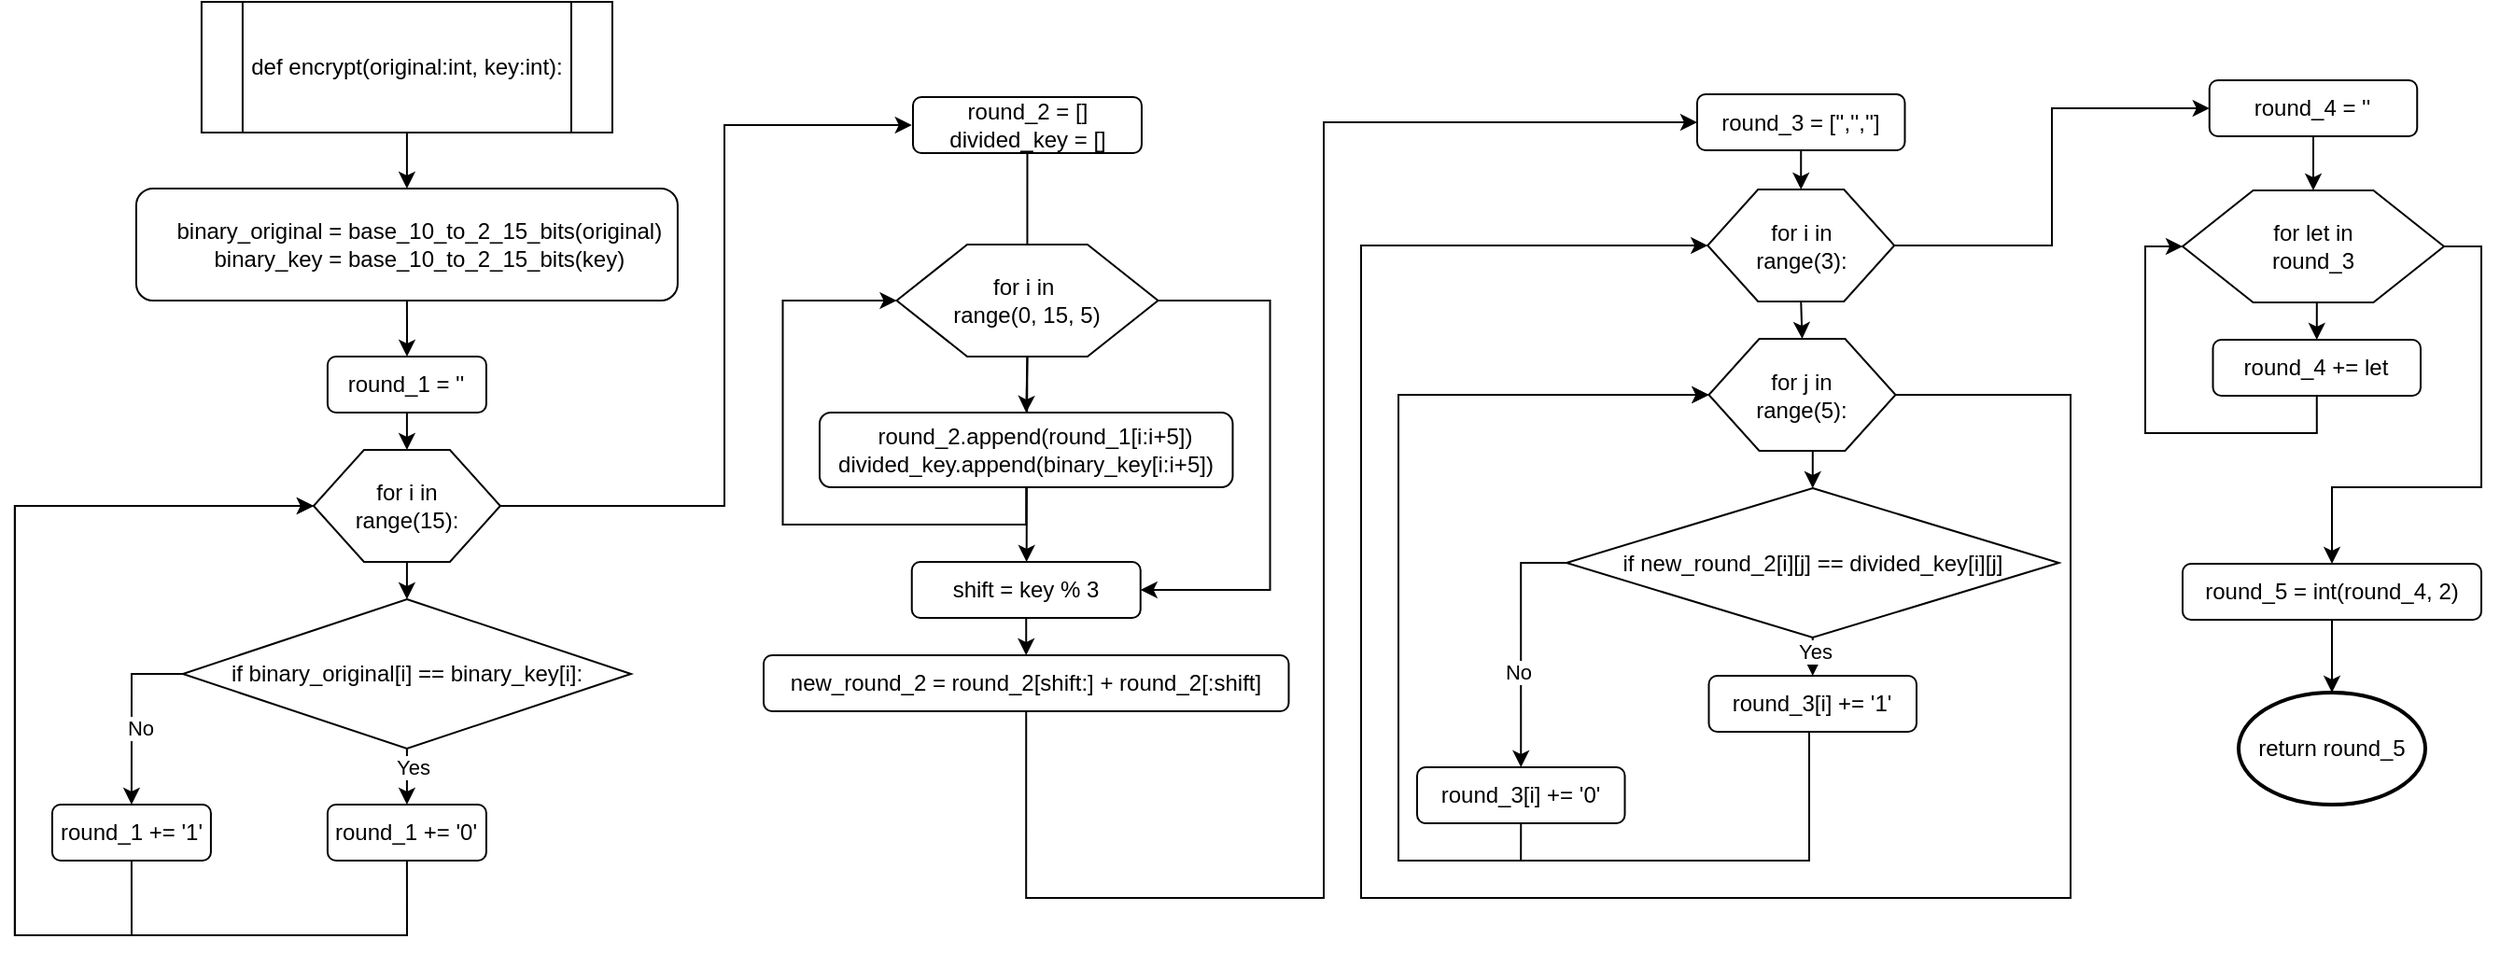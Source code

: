 <mxfile version="24.7.16">
  <diagram id="C5RBs43oDa-KdzZeNtuy" name="Page-1">
    <mxGraphModel dx="2607" dy="1353" grid="1" gridSize="10" guides="1" tooltips="1" connect="1" arrows="1" fold="1" page="1" pageScale="1" pageWidth="827" pageHeight="1169" math="0" shadow="0">
      <root>
        <mxCell id="WIyWlLk6GJQsqaUBKTNV-0" />
        <mxCell id="WIyWlLk6GJQsqaUBKTNV-1" parent="WIyWlLk6GJQsqaUBKTNV-0" />
        <mxCell id="J2dyGMC0eDG8jGoPul1R-4" style="edgeStyle=orthogonalEdgeStyle;rounded=0;orthogonalLoop=1;jettySize=auto;html=1;exitX=0.5;exitY=1;exitDx=0;exitDy=0;entryX=0.5;entryY=0;entryDx=0;entryDy=0;" edge="1" parent="WIyWlLk6GJQsqaUBKTNV-1" source="J2dyGMC0eDG8jGoPul1R-1" target="J2dyGMC0eDG8jGoPul1R-3">
          <mxGeometry relative="1" as="geometry" />
        </mxCell>
        <mxCell id="J2dyGMC0eDG8jGoPul1R-1" value="def encrypt(original:int, key:int):" style="shape=process;whiteSpace=wrap;html=1;backgroundOutline=1;" vertex="1" parent="WIyWlLk6GJQsqaUBKTNV-1">
          <mxGeometry x="158.96" y="60" width="220" height="70" as="geometry" />
        </mxCell>
        <mxCell id="J2dyGMC0eDG8jGoPul1R-6" style="edgeStyle=orthogonalEdgeStyle;rounded=0;orthogonalLoop=1;jettySize=auto;html=1;exitX=0.5;exitY=1;exitDx=0;exitDy=0;" edge="1" parent="WIyWlLk6GJQsqaUBKTNV-1" source="J2dyGMC0eDG8jGoPul1R-3" target="J2dyGMC0eDG8jGoPul1R-5">
          <mxGeometry relative="1" as="geometry" />
        </mxCell>
        <mxCell id="J2dyGMC0eDG8jGoPul1R-3" value="&amp;nbsp;&amp;nbsp;&amp;nbsp; binary_original = base_10_to_2_15_bits(original) &lt;br&gt;&amp;nbsp;&amp;nbsp;&amp;nbsp; binary_key = base_10_to_2_15_bits(key)" style="rounded=1;whiteSpace=wrap;html=1;" vertex="1" parent="WIyWlLk6GJQsqaUBKTNV-1">
          <mxGeometry x="123.96" y="160" width="290" height="60" as="geometry" />
        </mxCell>
        <mxCell id="J2dyGMC0eDG8jGoPul1R-12" style="edgeStyle=orthogonalEdgeStyle;rounded=0;orthogonalLoop=1;jettySize=auto;html=1;exitX=0.5;exitY=1;exitDx=0;exitDy=0;entryX=0.5;entryY=0;entryDx=0;entryDy=0;" edge="1" parent="WIyWlLk6GJQsqaUBKTNV-1" source="J2dyGMC0eDG8jGoPul1R-5" target="J2dyGMC0eDG8jGoPul1R-8">
          <mxGeometry relative="1" as="geometry" />
        </mxCell>
        <mxCell id="J2dyGMC0eDG8jGoPul1R-5" value="round_1 = &#39;&#39;" style="rounded=1;whiteSpace=wrap;html=1;" vertex="1" parent="WIyWlLk6GJQsqaUBKTNV-1">
          <mxGeometry x="226.46" y="250" width="85" height="30" as="geometry" />
        </mxCell>
        <mxCell id="J2dyGMC0eDG8jGoPul1R-10" value="" style="group" vertex="1" connectable="0" parent="WIyWlLk6GJQsqaUBKTNV-1">
          <mxGeometry x="218.96" y="300" width="100" height="60" as="geometry" />
        </mxCell>
        <mxCell id="J2dyGMC0eDG8jGoPul1R-8" value="" style="verticalLabelPosition=bottom;verticalAlign=top;html=1;shape=hexagon;perimeter=hexagonPerimeter2;arcSize=6;size=0.27;" vertex="1" parent="J2dyGMC0eDG8jGoPul1R-10">
          <mxGeometry width="100" height="60" as="geometry" />
        </mxCell>
        <mxCell id="J2dyGMC0eDG8jGoPul1R-9" value="for i in range(15):" style="text;html=1;align=center;verticalAlign=middle;whiteSpace=wrap;rounded=0;" vertex="1" parent="J2dyGMC0eDG8jGoPul1R-10">
          <mxGeometry x="20" y="15" width="60" height="30" as="geometry" />
        </mxCell>
        <mxCell id="J2dyGMC0eDG8jGoPul1R-19" style="edgeStyle=orthogonalEdgeStyle;rounded=0;orthogonalLoop=1;jettySize=auto;html=1;exitX=0;exitY=0.5;exitDx=0;exitDy=0;entryX=0.5;entryY=0;entryDx=0;entryDy=0;" edge="1" parent="WIyWlLk6GJQsqaUBKTNV-1" source="J2dyGMC0eDG8jGoPul1R-13" target="J2dyGMC0eDG8jGoPul1R-17">
          <mxGeometry relative="1" as="geometry" />
        </mxCell>
        <mxCell id="J2dyGMC0eDG8jGoPul1R-187" value="No" style="edgeLabel;html=1;align=center;verticalAlign=middle;resizable=0;points=[];" vertex="1" connectable="0" parent="J2dyGMC0eDG8jGoPul1R-19">
          <mxGeometry x="0.153" y="4" relative="1" as="geometry">
            <mxPoint as="offset" />
          </mxGeometry>
        </mxCell>
        <mxCell id="J2dyGMC0eDG8jGoPul1R-20" style="edgeStyle=orthogonalEdgeStyle;rounded=0;orthogonalLoop=1;jettySize=auto;html=1;exitX=0.5;exitY=1;exitDx=0;exitDy=0;entryX=0.5;entryY=0;entryDx=0;entryDy=0;" edge="1" parent="WIyWlLk6GJQsqaUBKTNV-1" source="J2dyGMC0eDG8jGoPul1R-13" target="J2dyGMC0eDG8jGoPul1R-15">
          <mxGeometry relative="1" as="geometry" />
        </mxCell>
        <mxCell id="J2dyGMC0eDG8jGoPul1R-186" value="Yes" style="edgeLabel;html=1;align=center;verticalAlign=middle;resizable=0;points=[];" vertex="1" connectable="0" parent="J2dyGMC0eDG8jGoPul1R-20">
          <mxGeometry x="-0.333" y="3" relative="1" as="geometry">
            <mxPoint as="offset" />
          </mxGeometry>
        </mxCell>
        <mxCell id="J2dyGMC0eDG8jGoPul1R-13" value="if binary_original[i] == binary_key[i]:" style="rhombus;whiteSpace=wrap;html=1;" vertex="1" parent="WIyWlLk6GJQsqaUBKTNV-1">
          <mxGeometry x="148.96" y="380" width="240" height="80" as="geometry" />
        </mxCell>
        <mxCell id="J2dyGMC0eDG8jGoPul1R-14" style="edgeStyle=orthogonalEdgeStyle;rounded=0;orthogonalLoop=1;jettySize=auto;html=1;exitX=0.5;exitY=1;exitDx=0;exitDy=0;entryX=0.5;entryY=0;entryDx=0;entryDy=0;" edge="1" parent="WIyWlLk6GJQsqaUBKTNV-1" source="J2dyGMC0eDG8jGoPul1R-8" target="J2dyGMC0eDG8jGoPul1R-13">
          <mxGeometry relative="1" as="geometry" />
        </mxCell>
        <mxCell id="J2dyGMC0eDG8jGoPul1R-47" style="edgeStyle=orthogonalEdgeStyle;rounded=0;orthogonalLoop=1;jettySize=auto;html=1;exitX=0.5;exitY=1;exitDx=0;exitDy=0;entryX=0;entryY=0.5;entryDx=0;entryDy=0;" edge="1" parent="WIyWlLk6GJQsqaUBKTNV-1" source="J2dyGMC0eDG8jGoPul1R-15" target="J2dyGMC0eDG8jGoPul1R-8">
          <mxGeometry relative="1" as="geometry">
            <Array as="points">
              <mxPoint x="268.96" y="560" />
              <mxPoint x="58.96" y="560" />
              <mxPoint x="58.96" y="330" />
            </Array>
          </mxGeometry>
        </mxCell>
        <mxCell id="J2dyGMC0eDG8jGoPul1R-15" value="round_1 += &#39;0&#39;" style="rounded=1;whiteSpace=wrap;html=1;" vertex="1" parent="WIyWlLk6GJQsqaUBKTNV-1">
          <mxGeometry x="226.46" y="490" width="85" height="30" as="geometry" />
        </mxCell>
        <mxCell id="J2dyGMC0eDG8jGoPul1R-48" style="edgeStyle=orthogonalEdgeStyle;rounded=0;orthogonalLoop=1;jettySize=auto;html=1;exitX=0.5;exitY=1;exitDx=0;exitDy=0;" edge="1" parent="WIyWlLk6GJQsqaUBKTNV-1" source="J2dyGMC0eDG8jGoPul1R-17">
          <mxGeometry relative="1" as="geometry">
            <mxPoint x="218.96" y="330" as="targetPoint" />
            <Array as="points">
              <mxPoint x="120.96" y="560" />
              <mxPoint x="58.96" y="560" />
              <mxPoint x="58.96" y="330" />
            </Array>
          </mxGeometry>
        </mxCell>
        <mxCell id="J2dyGMC0eDG8jGoPul1R-17" value="round_1 += &#39;1&#39;" style="rounded=1;whiteSpace=wrap;html=1;" vertex="1" parent="WIyWlLk6GJQsqaUBKTNV-1">
          <mxGeometry x="78.96" y="490" width="85" height="30" as="geometry" />
        </mxCell>
        <mxCell id="J2dyGMC0eDG8jGoPul1R-166" style="edgeStyle=orthogonalEdgeStyle;rounded=0;orthogonalLoop=1;jettySize=auto;html=1;exitX=0.5;exitY=1;exitDx=0;exitDy=0;" edge="1" parent="WIyWlLk6GJQsqaUBKTNV-1" source="J2dyGMC0eDG8jGoPul1R-21">
          <mxGeometry relative="1" as="geometry">
            <mxPoint x="600.826" y="360" as="targetPoint" />
          </mxGeometry>
        </mxCell>
        <mxCell id="J2dyGMC0eDG8jGoPul1R-21" value="round_2 = []&lt;br&gt;divided_key = []" style="rounded=1;whiteSpace=wrap;html=1;" vertex="1" parent="WIyWlLk6GJQsqaUBKTNV-1">
          <mxGeometry x="539.99" y="111" width="122.5" height="30" as="geometry" />
        </mxCell>
        <mxCell id="J2dyGMC0eDG8jGoPul1R-33" value="" style="group" vertex="1" connectable="0" parent="WIyWlLk6GJQsqaUBKTNV-1">
          <mxGeometry x="531.25" y="190" width="140" height="60" as="geometry" />
        </mxCell>
        <mxCell id="J2dyGMC0eDG8jGoPul1R-34" value="" style="verticalLabelPosition=bottom;verticalAlign=top;html=1;shape=hexagon;perimeter=hexagonPerimeter2;arcSize=6;size=0.27;" vertex="1" parent="J2dyGMC0eDG8jGoPul1R-33">
          <mxGeometry width="140" height="60" as="geometry" />
        </mxCell>
        <mxCell id="J2dyGMC0eDG8jGoPul1R-35" value="&lt;div&gt;for i in&amp;nbsp;&lt;/div&gt;&lt;div&gt;range(0, 15, 5)&lt;/div&gt;" style="text;html=1;align=center;verticalAlign=middle;whiteSpace=wrap;rounded=0;" vertex="1" parent="J2dyGMC0eDG8jGoPul1R-33">
          <mxGeometry x="28" y="15" width="84" height="30" as="geometry" />
        </mxCell>
        <mxCell id="J2dyGMC0eDG8jGoPul1R-39" style="edgeStyle=orthogonalEdgeStyle;rounded=0;orthogonalLoop=1;jettySize=auto;html=1;exitX=0.5;exitY=1;exitDx=0;exitDy=0;" edge="1" parent="WIyWlLk6GJQsqaUBKTNV-1" source="J2dyGMC0eDG8jGoPul1R-37">
          <mxGeometry relative="1" as="geometry">
            <mxPoint x="531.24" y="220" as="targetPoint" />
            <Array as="points">
              <mxPoint x="600.24" y="340" />
              <mxPoint x="470.24" y="340" />
              <mxPoint x="470.24" y="220" />
            </Array>
          </mxGeometry>
        </mxCell>
        <mxCell id="J2dyGMC0eDG8jGoPul1R-37" value="&amp;nbsp;&amp;nbsp;&amp;nbsp;&amp;nbsp;&amp;nbsp;&amp;nbsp;&amp;nbsp; round_2.append(round_1[i:i+5])&amp;nbsp;&amp;nbsp;&amp;nbsp;&amp;nbsp;&amp;nbsp; divided_key.append(binary_key[i:i+5])" style="rounded=1;whiteSpace=wrap;html=1;" vertex="1" parent="WIyWlLk6GJQsqaUBKTNV-1">
          <mxGeometry x="489.99" y="280" width="221.25" height="40" as="geometry" />
        </mxCell>
        <mxCell id="J2dyGMC0eDG8jGoPul1R-38" style="edgeStyle=orthogonalEdgeStyle;rounded=0;orthogonalLoop=1;jettySize=auto;html=1;exitX=0.5;exitY=1;exitDx=0;exitDy=0;entryX=0.5;entryY=0;entryDx=0;entryDy=0;" edge="1" parent="WIyWlLk6GJQsqaUBKTNV-1" source="J2dyGMC0eDG8jGoPul1R-34" target="J2dyGMC0eDG8jGoPul1R-37">
          <mxGeometry relative="1" as="geometry" />
        </mxCell>
        <mxCell id="J2dyGMC0eDG8jGoPul1R-43" style="edgeStyle=orthogonalEdgeStyle;rounded=0;orthogonalLoop=1;jettySize=auto;html=1;exitX=0.5;exitY=1;exitDx=0;exitDy=0;entryX=0.5;entryY=0;entryDx=0;entryDy=0;" edge="1" parent="WIyWlLk6GJQsqaUBKTNV-1" source="J2dyGMC0eDG8jGoPul1R-40" target="J2dyGMC0eDG8jGoPul1R-42">
          <mxGeometry relative="1" as="geometry" />
        </mxCell>
        <mxCell id="J2dyGMC0eDG8jGoPul1R-40" value="shift = key % 3" style="rounded=1;whiteSpace=wrap;html=1;" vertex="1" parent="WIyWlLk6GJQsqaUBKTNV-1">
          <mxGeometry x="539.37" y="360" width="122.5" height="30" as="geometry" />
        </mxCell>
        <mxCell id="J2dyGMC0eDG8jGoPul1R-41" style="edgeStyle=orthogonalEdgeStyle;rounded=0;orthogonalLoop=1;jettySize=auto;html=1;exitX=1;exitY=0.5;exitDx=0;exitDy=0;entryX=1;entryY=0.5;entryDx=0;entryDy=0;" edge="1" parent="WIyWlLk6GJQsqaUBKTNV-1" source="J2dyGMC0eDG8jGoPul1R-34" target="J2dyGMC0eDG8jGoPul1R-40">
          <mxGeometry relative="1" as="geometry">
            <Array as="points">
              <mxPoint x="731.24" y="220" />
              <mxPoint x="731.24" y="375" />
            </Array>
          </mxGeometry>
        </mxCell>
        <mxCell id="J2dyGMC0eDG8jGoPul1R-67" style="edgeStyle=orthogonalEdgeStyle;rounded=0;orthogonalLoop=1;jettySize=auto;html=1;exitX=0.5;exitY=1;exitDx=0;exitDy=0;entryX=0;entryY=0.5;entryDx=0;entryDy=0;" edge="1" parent="WIyWlLk6GJQsqaUBKTNV-1" source="J2dyGMC0eDG8jGoPul1R-42" target="J2dyGMC0eDG8jGoPul1R-44">
          <mxGeometry relative="1" as="geometry">
            <Array as="points">
              <mxPoint x="601" y="540" />
              <mxPoint x="760" y="540" />
              <mxPoint x="760" y="124" />
            </Array>
          </mxGeometry>
        </mxCell>
        <mxCell id="J2dyGMC0eDG8jGoPul1R-42" value="new_round_2 = round_2[shift:] + round_2[:shift]" style="rounded=1;whiteSpace=wrap;html=1;" vertex="1" parent="WIyWlLk6GJQsqaUBKTNV-1">
          <mxGeometry x="460" y="410" width="281.24" height="30" as="geometry" />
        </mxCell>
        <mxCell id="J2dyGMC0eDG8jGoPul1R-56" style="edgeStyle=orthogonalEdgeStyle;rounded=0;orthogonalLoop=1;jettySize=auto;html=1;exitX=0.5;exitY=1;exitDx=0;exitDy=0;entryX=0.5;entryY=0;entryDx=0;entryDy=0;" edge="1" parent="WIyWlLk6GJQsqaUBKTNV-1" source="J2dyGMC0eDG8jGoPul1R-44" target="J2dyGMC0eDG8jGoPul1R-51">
          <mxGeometry relative="1" as="geometry" />
        </mxCell>
        <mxCell id="J2dyGMC0eDG8jGoPul1R-44" value="round_3 = [&#39;&#39;,&#39;&#39;,&#39;&#39;]" style="rounded=1;whiteSpace=wrap;html=1;" vertex="1" parent="WIyWlLk6GJQsqaUBKTNV-1">
          <mxGeometry x="959.99" y="109.5" width="111.25" height="30" as="geometry" />
        </mxCell>
        <mxCell id="J2dyGMC0eDG8jGoPul1R-49" style="edgeStyle=orthogonalEdgeStyle;rounded=0;orthogonalLoop=1;jettySize=auto;html=1;exitX=1;exitY=0.5;exitDx=0;exitDy=0;entryX=0;entryY=0.5;entryDx=0;entryDy=0;" edge="1" parent="WIyWlLk6GJQsqaUBKTNV-1">
          <mxGeometry relative="1" as="geometry">
            <mxPoint x="318.34" y="330" as="sourcePoint" />
            <mxPoint x="539.37" y="126" as="targetPoint" />
            <Array as="points">
              <mxPoint x="439" y="330" />
              <mxPoint x="439" y="126" />
            </Array>
          </mxGeometry>
        </mxCell>
        <mxCell id="J2dyGMC0eDG8jGoPul1R-50" value="" style="group" vertex="1" connectable="0" parent="WIyWlLk6GJQsqaUBKTNV-1">
          <mxGeometry x="965.62" y="160.5" width="100" height="60" as="geometry" />
        </mxCell>
        <mxCell id="J2dyGMC0eDG8jGoPul1R-51" value="" style="verticalLabelPosition=bottom;verticalAlign=top;html=1;shape=hexagon;perimeter=hexagonPerimeter2;arcSize=6;size=0.27;" vertex="1" parent="J2dyGMC0eDG8jGoPul1R-50">
          <mxGeometry width="100" height="60" as="geometry" />
        </mxCell>
        <mxCell id="J2dyGMC0eDG8jGoPul1R-52" value="for i in range(3):" style="text;html=1;align=center;verticalAlign=middle;whiteSpace=wrap;rounded=0;" vertex="1" parent="J2dyGMC0eDG8jGoPul1R-50">
          <mxGeometry x="20" y="15" width="60" height="30" as="geometry" />
        </mxCell>
        <mxCell id="J2dyGMC0eDG8jGoPul1R-53" value="" style="group" vertex="1" connectable="0" parent="WIyWlLk6GJQsqaUBKTNV-1">
          <mxGeometry x="966.25" y="240.5" width="100" height="60" as="geometry" />
        </mxCell>
        <mxCell id="J2dyGMC0eDG8jGoPul1R-54" value="" style="verticalLabelPosition=bottom;verticalAlign=top;html=1;shape=hexagon;perimeter=hexagonPerimeter2;arcSize=6;size=0.27;" vertex="1" parent="J2dyGMC0eDG8jGoPul1R-53">
          <mxGeometry width="100" height="60" as="geometry" />
        </mxCell>
        <mxCell id="J2dyGMC0eDG8jGoPul1R-55" value="for j in range(5):" style="text;html=1;align=center;verticalAlign=middle;whiteSpace=wrap;rounded=0;" vertex="1" parent="J2dyGMC0eDG8jGoPul1R-53">
          <mxGeometry x="20" y="15" width="60" height="30" as="geometry" />
        </mxCell>
        <mxCell id="J2dyGMC0eDG8jGoPul1R-57" style="edgeStyle=orthogonalEdgeStyle;rounded=0;orthogonalLoop=1;jettySize=auto;html=1;exitX=0.5;exitY=1;exitDx=0;exitDy=0;entryX=0.5;entryY=0;entryDx=0;entryDy=0;" edge="1" parent="WIyWlLk6GJQsqaUBKTNV-1" source="J2dyGMC0eDG8jGoPul1R-51" target="J2dyGMC0eDG8jGoPul1R-54">
          <mxGeometry relative="1" as="geometry" />
        </mxCell>
        <mxCell id="J2dyGMC0eDG8jGoPul1R-61" style="edgeStyle=orthogonalEdgeStyle;rounded=0;orthogonalLoop=1;jettySize=auto;html=1;exitX=0.5;exitY=1;exitDx=0;exitDy=0;entryX=0.5;entryY=0;entryDx=0;entryDy=0;" edge="1" parent="WIyWlLk6GJQsqaUBKTNV-1" source="J2dyGMC0eDG8jGoPul1R-58" target="J2dyGMC0eDG8jGoPul1R-60">
          <mxGeometry relative="1" as="geometry" />
        </mxCell>
        <mxCell id="J2dyGMC0eDG8jGoPul1R-188" value="Yes" style="edgeLabel;html=1;align=center;verticalAlign=middle;resizable=0;points=[];" vertex="1" connectable="0" parent="J2dyGMC0eDG8jGoPul1R-61">
          <mxGeometry x="-0.195" y="1" relative="1" as="geometry">
            <mxPoint y="-1" as="offset" />
          </mxGeometry>
        </mxCell>
        <mxCell id="J2dyGMC0eDG8jGoPul1R-101" style="edgeStyle=orthogonalEdgeStyle;rounded=0;orthogonalLoop=1;jettySize=auto;html=1;exitX=0;exitY=0.5;exitDx=0;exitDy=0;entryX=0.5;entryY=0;entryDx=0;entryDy=0;" edge="1" parent="WIyWlLk6GJQsqaUBKTNV-1" source="J2dyGMC0eDG8jGoPul1R-58" target="J2dyGMC0eDG8jGoPul1R-62">
          <mxGeometry relative="1" as="geometry" />
        </mxCell>
        <mxCell id="J2dyGMC0eDG8jGoPul1R-189" value="No" style="edgeLabel;html=1;align=center;verticalAlign=middle;resizable=0;points=[];" vertex="1" connectable="0" parent="J2dyGMC0eDG8jGoPul1R-101">
          <mxGeometry x="0.234" y="-2" relative="1" as="geometry">
            <mxPoint as="offset" />
          </mxGeometry>
        </mxCell>
        <mxCell id="J2dyGMC0eDG8jGoPul1R-58" value="if new_round_2[i][j] == divided_key[i][j]" style="rhombus;whiteSpace=wrap;html=1;" vertex="1" parent="WIyWlLk6GJQsqaUBKTNV-1">
          <mxGeometry x="890" y="320.5" width="263.75" height="80" as="geometry" />
        </mxCell>
        <mxCell id="J2dyGMC0eDG8jGoPul1R-59" style="edgeStyle=orthogonalEdgeStyle;rounded=0;orthogonalLoop=1;jettySize=auto;html=1;exitX=0.5;exitY=1;exitDx=0;exitDy=0;entryX=0.5;entryY=0;entryDx=0;entryDy=0;" edge="1" parent="WIyWlLk6GJQsqaUBKTNV-1" source="J2dyGMC0eDG8jGoPul1R-54" target="J2dyGMC0eDG8jGoPul1R-58">
          <mxGeometry relative="1" as="geometry" />
        </mxCell>
        <mxCell id="J2dyGMC0eDG8jGoPul1R-95" style="edgeStyle=orthogonalEdgeStyle;rounded=0;orthogonalLoop=1;jettySize=auto;html=1;exitX=0.5;exitY=1;exitDx=0;exitDy=0;entryX=0;entryY=0.5;entryDx=0;entryDy=0;" edge="1" parent="WIyWlLk6GJQsqaUBKTNV-1" source="J2dyGMC0eDG8jGoPul1R-60" target="J2dyGMC0eDG8jGoPul1R-54">
          <mxGeometry relative="1" as="geometry">
            <Array as="points">
              <mxPoint x="1020" y="451" />
              <mxPoint x="1020" y="520" />
              <mxPoint x="800" y="520" />
              <mxPoint x="800" y="271" />
            </Array>
          </mxGeometry>
        </mxCell>
        <mxCell id="J2dyGMC0eDG8jGoPul1R-60" value="round_3[i] += &#39;1&#39;" style="rounded=1;whiteSpace=wrap;html=1;" vertex="1" parent="WIyWlLk6GJQsqaUBKTNV-1">
          <mxGeometry x="966.25" y="421" width="111.25" height="30" as="geometry" />
        </mxCell>
        <mxCell id="J2dyGMC0eDG8jGoPul1R-93" style="edgeStyle=orthogonalEdgeStyle;rounded=0;orthogonalLoop=1;jettySize=auto;html=1;exitX=0.5;exitY=1;exitDx=0;exitDy=0;entryX=0;entryY=0.5;entryDx=0;entryDy=0;" edge="1" parent="WIyWlLk6GJQsqaUBKTNV-1" source="J2dyGMC0eDG8jGoPul1R-62" target="J2dyGMC0eDG8jGoPul1R-54">
          <mxGeometry relative="1" as="geometry">
            <Array as="points">
              <mxPoint x="866" y="520" />
              <mxPoint x="800" y="520" />
              <mxPoint x="800" y="271" />
            </Array>
          </mxGeometry>
        </mxCell>
        <mxCell id="J2dyGMC0eDG8jGoPul1R-62" value="round_3[i] += &#39;0&#39;" style="rounded=1;whiteSpace=wrap;html=1;" vertex="1" parent="WIyWlLk6GJQsqaUBKTNV-1">
          <mxGeometry x="810" y="470" width="111.25" height="30" as="geometry" />
        </mxCell>
        <mxCell id="J2dyGMC0eDG8jGoPul1R-72" style="edgeStyle=orthogonalEdgeStyle;rounded=0;orthogonalLoop=1;jettySize=auto;html=1;exitX=0.5;exitY=1;exitDx=0;exitDy=0;entryX=0.5;entryY=0;entryDx=0;entryDy=0;" edge="1" parent="WIyWlLk6GJQsqaUBKTNV-1" source="J2dyGMC0eDG8jGoPul1R-64" target="J2dyGMC0eDG8jGoPul1R-70">
          <mxGeometry relative="1" as="geometry" />
        </mxCell>
        <mxCell id="J2dyGMC0eDG8jGoPul1R-64" value="round_4 = &#39;&#39;" style="rounded=1;whiteSpace=wrap;html=1;" vertex="1" parent="WIyWlLk6GJQsqaUBKTNV-1">
          <mxGeometry x="1234.38" y="102" width="111.25" height="30" as="geometry" />
        </mxCell>
        <mxCell id="J2dyGMC0eDG8jGoPul1R-69" value="" style="group" vertex="1" connectable="0" parent="WIyWlLk6GJQsqaUBKTNV-1">
          <mxGeometry x="1220" y="161" width="140" height="60" as="geometry" />
        </mxCell>
        <mxCell id="J2dyGMC0eDG8jGoPul1R-70" value="" style="verticalLabelPosition=bottom;verticalAlign=top;html=1;shape=hexagon;perimeter=hexagonPerimeter2;arcSize=6;size=0.27;" vertex="1" parent="J2dyGMC0eDG8jGoPul1R-69">
          <mxGeometry width="140" height="60" as="geometry" />
        </mxCell>
        <mxCell id="J2dyGMC0eDG8jGoPul1R-71" value="for let in round_3" style="text;html=1;align=center;verticalAlign=middle;whiteSpace=wrap;rounded=0;" vertex="1" parent="J2dyGMC0eDG8jGoPul1R-69">
          <mxGeometry x="28" y="15" width="84" height="30" as="geometry" />
        </mxCell>
        <mxCell id="J2dyGMC0eDG8jGoPul1R-75" style="edgeStyle=orthogonalEdgeStyle;rounded=0;orthogonalLoop=1;jettySize=auto;html=1;exitX=0.5;exitY=1;exitDx=0;exitDy=0;entryX=0;entryY=0.5;entryDx=0;entryDy=0;" edge="1" parent="WIyWlLk6GJQsqaUBKTNV-1" source="J2dyGMC0eDG8jGoPul1R-73" target="J2dyGMC0eDG8jGoPul1R-70">
          <mxGeometry relative="1" as="geometry" />
        </mxCell>
        <mxCell id="J2dyGMC0eDG8jGoPul1R-73" value="round_4 += let" style="rounded=1;whiteSpace=wrap;html=1;" vertex="1" parent="WIyWlLk6GJQsqaUBKTNV-1">
          <mxGeometry x="1236.25" y="241" width="111.25" height="30" as="geometry" />
        </mxCell>
        <mxCell id="J2dyGMC0eDG8jGoPul1R-74" style="edgeStyle=orthogonalEdgeStyle;rounded=0;orthogonalLoop=1;jettySize=auto;html=1;exitX=0.5;exitY=1;exitDx=0;exitDy=0;entryX=0.5;entryY=0;entryDx=0;entryDy=0;" edge="1" parent="WIyWlLk6GJQsqaUBKTNV-1" source="J2dyGMC0eDG8jGoPul1R-70" target="J2dyGMC0eDG8jGoPul1R-73">
          <mxGeometry relative="1" as="geometry" />
        </mxCell>
        <mxCell id="J2dyGMC0eDG8jGoPul1R-85" value="round_5 = int(round_4, 2)" style="rounded=1;whiteSpace=wrap;html=1;" vertex="1" parent="WIyWlLk6GJQsqaUBKTNV-1">
          <mxGeometry x="1220" y="361" width="160" height="30" as="geometry" />
        </mxCell>
        <mxCell id="J2dyGMC0eDG8jGoPul1R-91" style="edgeStyle=orthogonalEdgeStyle;rounded=0;orthogonalLoop=1;jettySize=auto;html=1;exitX=1;exitY=0.5;exitDx=0;exitDy=0;entryX=0.5;entryY=0;entryDx=0;entryDy=0;" edge="1" parent="WIyWlLk6GJQsqaUBKTNV-1" source="J2dyGMC0eDG8jGoPul1R-70" target="J2dyGMC0eDG8jGoPul1R-85">
          <mxGeometry relative="1" as="geometry">
            <Array as="points">
              <mxPoint x="1380" y="191" />
              <mxPoint x="1380" y="320" />
              <mxPoint x="1300" y="320" />
            </Array>
          </mxGeometry>
        </mxCell>
        <mxCell id="J2dyGMC0eDG8jGoPul1R-98" value="return round_5" style="strokeWidth=2;html=1;shape=mxgraph.flowchart.start_1;whiteSpace=wrap;" vertex="1" parent="WIyWlLk6GJQsqaUBKTNV-1">
          <mxGeometry x="1250" y="430" width="100" height="60" as="geometry" />
        </mxCell>
        <mxCell id="J2dyGMC0eDG8jGoPul1R-99" style="edgeStyle=orthogonalEdgeStyle;rounded=0;orthogonalLoop=1;jettySize=auto;html=1;exitX=0.5;exitY=1;exitDx=0;exitDy=0;entryX=0.5;entryY=0;entryDx=0;entryDy=0;entryPerimeter=0;" edge="1" parent="WIyWlLk6GJQsqaUBKTNV-1" source="J2dyGMC0eDG8jGoPul1R-85" target="J2dyGMC0eDG8jGoPul1R-98">
          <mxGeometry relative="1" as="geometry" />
        </mxCell>
        <mxCell id="J2dyGMC0eDG8jGoPul1R-136" style="edgeStyle=orthogonalEdgeStyle;rounded=0;orthogonalLoop=1;jettySize=auto;html=1;exitX=1;exitY=0.5;exitDx=0;exitDy=0;entryX=0;entryY=0.5;entryDx=0;entryDy=0;" edge="1" parent="WIyWlLk6GJQsqaUBKTNV-1" source="J2dyGMC0eDG8jGoPul1R-54" target="J2dyGMC0eDG8jGoPul1R-51">
          <mxGeometry relative="1" as="geometry">
            <Array as="points">
              <mxPoint x="1160" y="270" />
              <mxPoint x="1160" y="540" />
              <mxPoint x="780" y="540" />
              <mxPoint x="780" y="190" />
            </Array>
          </mxGeometry>
        </mxCell>
        <mxCell id="J2dyGMC0eDG8jGoPul1R-137" style="edgeStyle=orthogonalEdgeStyle;rounded=0;orthogonalLoop=1;jettySize=auto;html=1;exitX=1;exitY=0.5;exitDx=0;exitDy=0;entryX=0;entryY=0.5;entryDx=0;entryDy=0;" edge="1" parent="WIyWlLk6GJQsqaUBKTNV-1" source="J2dyGMC0eDG8jGoPul1R-51" target="J2dyGMC0eDG8jGoPul1R-64">
          <mxGeometry relative="1" as="geometry" />
        </mxCell>
      </root>
    </mxGraphModel>
  </diagram>
</mxfile>
